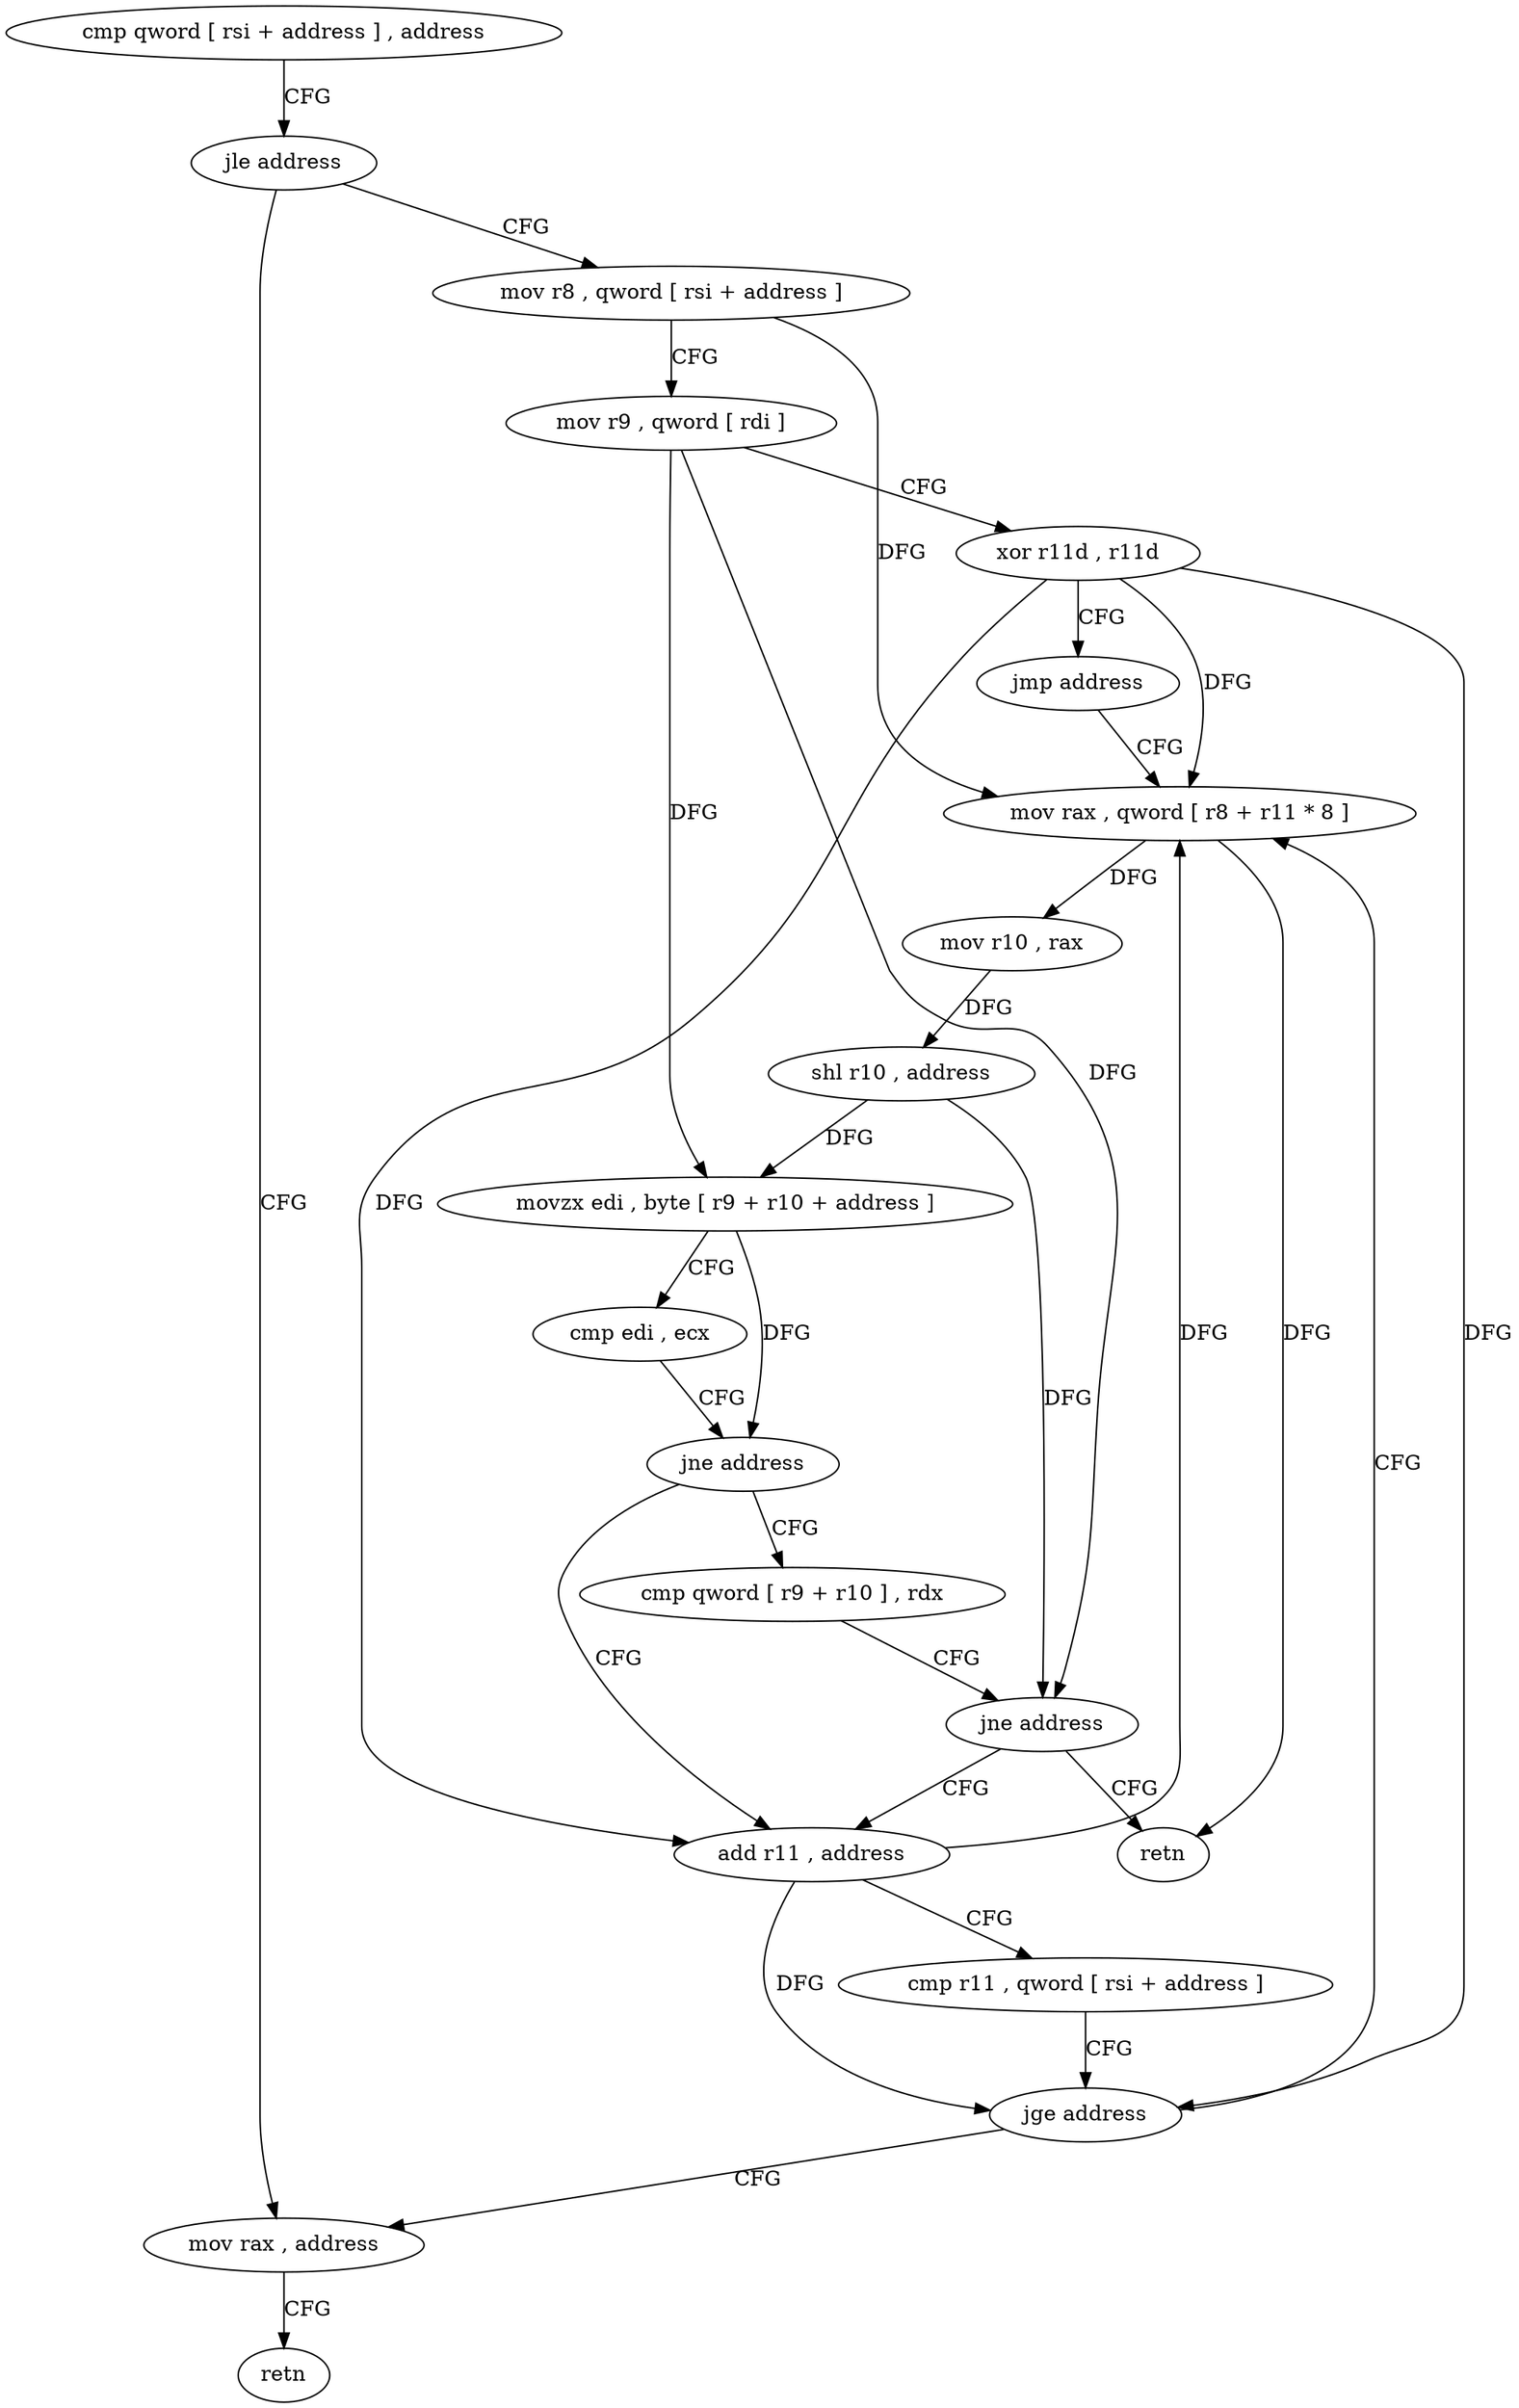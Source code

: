 digraph "func" {
"4251664" [label = "cmp qword [ rsi + address ] , address" ]
"4251669" [label = "jle address" ]
"4251734" [label = "mov rax , address" ]
"4251671" [label = "mov r8 , qword [ rsi + address ]" ]
"4251741" [label = "retn" ]
"4251675" [label = "mov r9 , qword [ rdi ]" ]
"4251678" [label = "xor r11d , r11d" ]
"4251681" [label = "jmp address" ]
"4251706" [label = "mov rax , qword [ r8 + r11 * 8 ]" ]
"4251710" [label = "mov r10 , rax" ]
"4251713" [label = "shl r10 , address" ]
"4251717" [label = "movzx edi , byte [ r9 + r10 + address ]" ]
"4251723" [label = "cmp edi , ecx" ]
"4251725" [label = "jne address" ]
"4251696" [label = "add r11 , address" ]
"4251727" [label = "cmp qword [ r9 + r10 ] , rdx" ]
"4251700" [label = "cmp r11 , qword [ rsi + address ]" ]
"4251704" [label = "jge address" ]
"4251731" [label = "jne address" ]
"4251733" [label = "retn" ]
"4251664" -> "4251669" [ label = "CFG" ]
"4251669" -> "4251734" [ label = "CFG" ]
"4251669" -> "4251671" [ label = "CFG" ]
"4251734" -> "4251741" [ label = "CFG" ]
"4251671" -> "4251675" [ label = "CFG" ]
"4251671" -> "4251706" [ label = "DFG" ]
"4251675" -> "4251678" [ label = "CFG" ]
"4251675" -> "4251717" [ label = "DFG" ]
"4251675" -> "4251731" [ label = "DFG" ]
"4251678" -> "4251681" [ label = "CFG" ]
"4251678" -> "4251706" [ label = "DFG" ]
"4251678" -> "4251696" [ label = "DFG" ]
"4251678" -> "4251704" [ label = "DFG" ]
"4251681" -> "4251706" [ label = "CFG" ]
"4251706" -> "4251710" [ label = "DFG" ]
"4251706" -> "4251733" [ label = "DFG" ]
"4251710" -> "4251713" [ label = "DFG" ]
"4251713" -> "4251717" [ label = "DFG" ]
"4251713" -> "4251731" [ label = "DFG" ]
"4251717" -> "4251723" [ label = "CFG" ]
"4251717" -> "4251725" [ label = "DFG" ]
"4251723" -> "4251725" [ label = "CFG" ]
"4251725" -> "4251696" [ label = "CFG" ]
"4251725" -> "4251727" [ label = "CFG" ]
"4251696" -> "4251700" [ label = "CFG" ]
"4251696" -> "4251706" [ label = "DFG" ]
"4251696" -> "4251704" [ label = "DFG" ]
"4251727" -> "4251731" [ label = "CFG" ]
"4251700" -> "4251704" [ label = "CFG" ]
"4251704" -> "4251734" [ label = "CFG" ]
"4251704" -> "4251706" [ label = "CFG" ]
"4251731" -> "4251696" [ label = "CFG" ]
"4251731" -> "4251733" [ label = "CFG" ]
}
